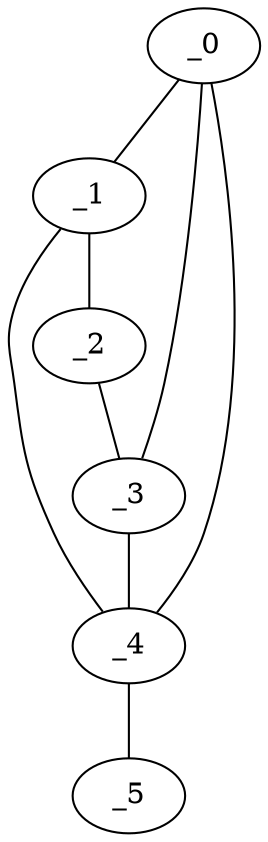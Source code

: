 graph MP1_0033 {
	_0	 [x="1.43608",
		y="1.20711"];
	_1	 [x="2.92445",
		y="2.93367"];
	_0 -- _1;
	_3	 [x="0.505194",
		y="0.0974413"];
	_0 -- _3;
	_4	 [x="0.51",
		y=3];
	_0 -- _4;
	_2	 [x="2.30575",
		y="0.706851"];
	_1 -- _2;
	_1 -- _4;
	_2 -- _3;
	_3 -- _4;
	_5	 [x="0.492459",
		y="2.73079"];
	_4 -- _5;
}
